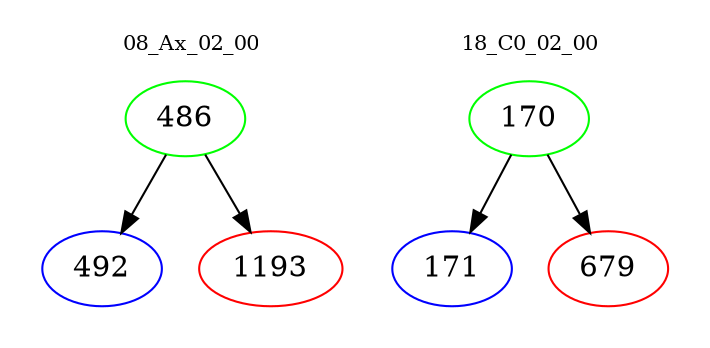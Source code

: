 digraph{
subgraph cluster_0 {
color = white
label = "08_Ax_02_00";
fontsize=10;
T0_486 [label="486", color="green"]
T0_486 -> T0_492 [color="black"]
T0_492 [label="492", color="blue"]
T0_486 -> T0_1193 [color="black"]
T0_1193 [label="1193", color="red"]
}
subgraph cluster_1 {
color = white
label = "18_C0_02_00";
fontsize=10;
T1_170 [label="170", color="green"]
T1_170 -> T1_171 [color="black"]
T1_171 [label="171", color="blue"]
T1_170 -> T1_679 [color="black"]
T1_679 [label="679", color="red"]
}
}
